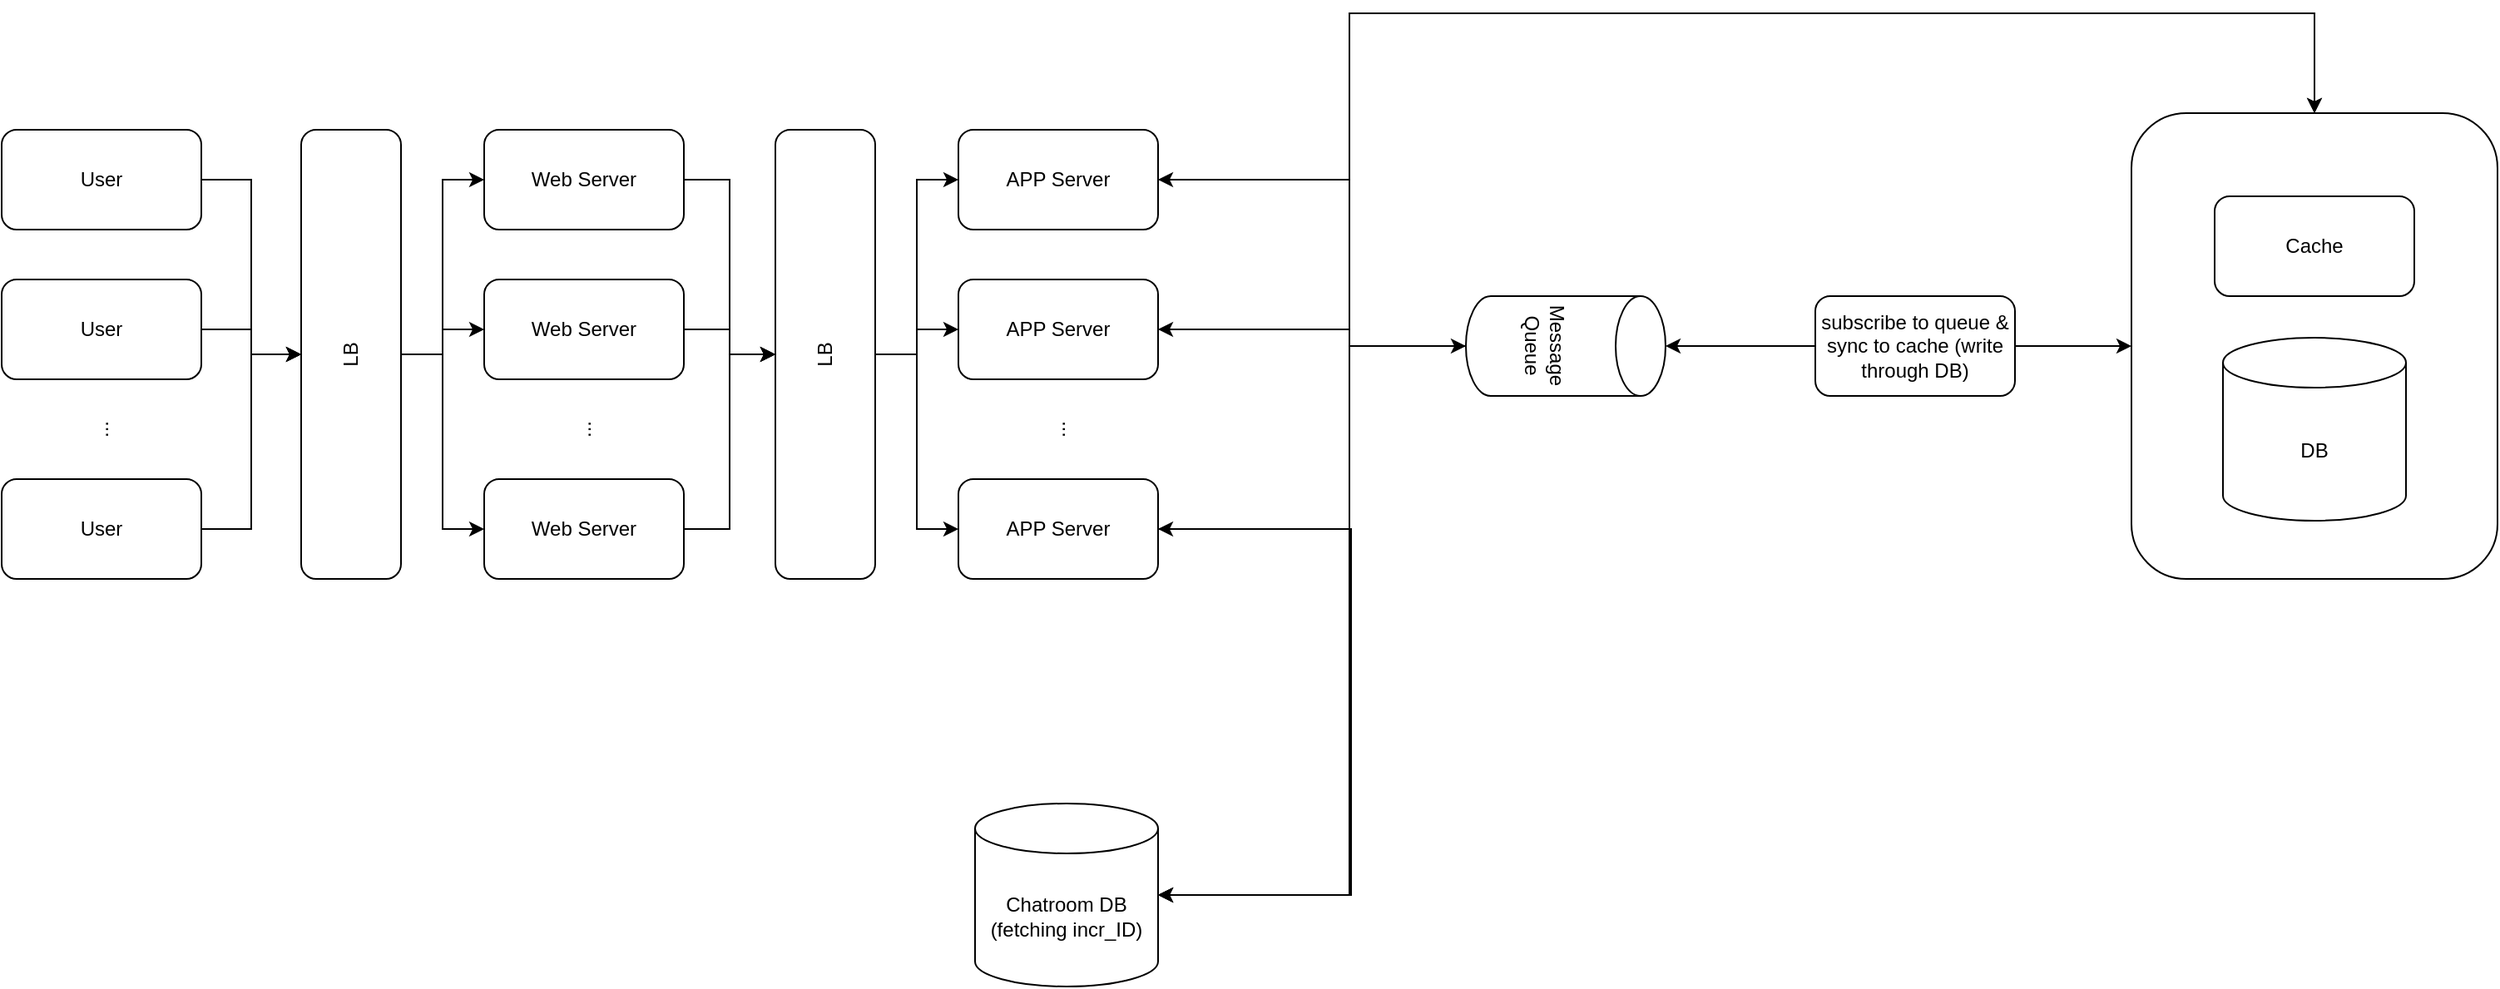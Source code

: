 <mxfile version="14.6.1" type="github">
  <diagram id="Ri_dV_QxxgGJ33HwZyiU" name="Page-1">
    <mxGraphModel dx="1422" dy="762" grid="1" gridSize="10" guides="1" tooltips="1" connect="1" arrows="1" fold="1" page="1" pageScale="1" pageWidth="850" pageHeight="1100" math="0" shadow="0">
      <root>
        <mxCell id="0" />
        <mxCell id="1" parent="0" />
        <mxCell id="qL_qDWSlDaNqRgMawLDd-29" style="edgeStyle=orthogonalEdgeStyle;rounded=0;orthogonalLoop=1;jettySize=auto;html=1;entryX=1;entryY=0.5;entryDx=0;entryDy=0;" edge="1" parent="1" source="qL_qDWSlDaNqRgMawLDd-3" target="SnRW_mnpKa16nUAEccEO-23">
          <mxGeometry relative="1" as="geometry">
            <Array as="points">
              <mxPoint x="1440" y="20" />
              <mxPoint x="860" y="20" />
              <mxPoint x="860" y="120" />
            </Array>
          </mxGeometry>
        </mxCell>
        <mxCell id="qL_qDWSlDaNqRgMawLDd-3" value="" style="rounded=1;whiteSpace=wrap;html=1;" vertex="1" parent="1">
          <mxGeometry x="1330" y="80" width="220" height="280" as="geometry" />
        </mxCell>
        <mxCell id="SnRW_mnpKa16nUAEccEO-1" value="" style="edgeStyle=orthogonalEdgeStyle;rounded=0;orthogonalLoop=1;jettySize=auto;html=1;" parent="1" source="SnRW_mnpKa16nUAEccEO-2" target="SnRW_mnpKa16nUAEccEO-11" edge="1">
          <mxGeometry relative="1" as="geometry" />
        </mxCell>
        <mxCell id="SnRW_mnpKa16nUAEccEO-2" value="User" style="rounded=1;whiteSpace=wrap;html=1;" parent="1" vertex="1">
          <mxGeometry x="50" y="90" width="120" height="60" as="geometry" />
        </mxCell>
        <mxCell id="SnRW_mnpKa16nUAEccEO-3" style="edgeStyle=orthogonalEdgeStyle;rounded=0;orthogonalLoop=1;jettySize=auto;html=1;entryX=0.5;entryY=0;entryDx=0;entryDy=0;" parent="1" source="SnRW_mnpKa16nUAEccEO-4" target="SnRW_mnpKa16nUAEccEO-11" edge="1">
          <mxGeometry relative="1" as="geometry" />
        </mxCell>
        <mxCell id="SnRW_mnpKa16nUAEccEO-4" value="User" style="rounded=1;whiteSpace=wrap;html=1;" parent="1" vertex="1">
          <mxGeometry x="50" y="180" width="120" height="60" as="geometry" />
        </mxCell>
        <mxCell id="SnRW_mnpKa16nUAEccEO-5" style="edgeStyle=orthogonalEdgeStyle;rounded=0;orthogonalLoop=1;jettySize=auto;html=1;entryX=0.5;entryY=0;entryDx=0;entryDy=0;" parent="1" source="SnRW_mnpKa16nUAEccEO-6" target="SnRW_mnpKa16nUAEccEO-11" edge="1">
          <mxGeometry relative="1" as="geometry" />
        </mxCell>
        <mxCell id="SnRW_mnpKa16nUAEccEO-6" value="User" style="rounded=1;whiteSpace=wrap;html=1;" parent="1" vertex="1">
          <mxGeometry x="50" y="300" width="120" height="60" as="geometry" />
        </mxCell>
        <mxCell id="SnRW_mnpKa16nUAEccEO-7" value="..." style="text;html=1;strokeColor=none;fillColor=none;align=center;verticalAlign=middle;whiteSpace=wrap;rounded=0;rotation=-90;" parent="1" vertex="1">
          <mxGeometry x="90" y="260" width="40" height="20" as="geometry" />
        </mxCell>
        <mxCell id="SnRW_mnpKa16nUAEccEO-8" style="edgeStyle=orthogonalEdgeStyle;rounded=0;orthogonalLoop=1;jettySize=auto;html=1;entryX=0;entryY=0.5;entryDx=0;entryDy=0;" parent="1" source="SnRW_mnpKa16nUAEccEO-11" target="SnRW_mnpKa16nUAEccEO-13" edge="1">
          <mxGeometry relative="1" as="geometry" />
        </mxCell>
        <mxCell id="SnRW_mnpKa16nUAEccEO-9" style="edgeStyle=orthogonalEdgeStyle;rounded=0;orthogonalLoop=1;jettySize=auto;html=1;entryX=0;entryY=0.5;entryDx=0;entryDy=0;" parent="1" source="SnRW_mnpKa16nUAEccEO-11" target="SnRW_mnpKa16nUAEccEO-15" edge="1">
          <mxGeometry relative="1" as="geometry" />
        </mxCell>
        <mxCell id="SnRW_mnpKa16nUAEccEO-10" style="edgeStyle=orthogonalEdgeStyle;rounded=0;orthogonalLoop=1;jettySize=auto;html=1;entryX=0;entryY=0.5;entryDx=0;entryDy=0;" parent="1" source="SnRW_mnpKa16nUAEccEO-11" target="SnRW_mnpKa16nUAEccEO-17" edge="1">
          <mxGeometry relative="1" as="geometry" />
        </mxCell>
        <mxCell id="SnRW_mnpKa16nUAEccEO-11" value="LB" style="rounded=1;whiteSpace=wrap;html=1;rotation=-90;" parent="1" vertex="1">
          <mxGeometry x="125" y="195" width="270" height="60" as="geometry" />
        </mxCell>
        <mxCell id="SnRW_mnpKa16nUAEccEO-12" value="" style="edgeStyle=orthogonalEdgeStyle;rounded=0;orthogonalLoop=1;jettySize=auto;html=1;" parent="1" source="SnRW_mnpKa16nUAEccEO-13" target="SnRW_mnpKa16nUAEccEO-22" edge="1">
          <mxGeometry relative="1" as="geometry" />
        </mxCell>
        <mxCell id="SnRW_mnpKa16nUAEccEO-13" value="Web Server" style="rounded=1;whiteSpace=wrap;html=1;" parent="1" vertex="1">
          <mxGeometry x="340" y="90" width="120" height="60" as="geometry" />
        </mxCell>
        <mxCell id="SnRW_mnpKa16nUAEccEO-14" style="edgeStyle=orthogonalEdgeStyle;rounded=0;orthogonalLoop=1;jettySize=auto;html=1;" parent="1" source="SnRW_mnpKa16nUAEccEO-15" target="SnRW_mnpKa16nUAEccEO-22" edge="1">
          <mxGeometry relative="1" as="geometry" />
        </mxCell>
        <mxCell id="SnRW_mnpKa16nUAEccEO-15" value="Web Server" style="rounded=1;whiteSpace=wrap;html=1;" parent="1" vertex="1">
          <mxGeometry x="340" y="180" width="120" height="60" as="geometry" />
        </mxCell>
        <mxCell id="SnRW_mnpKa16nUAEccEO-16" style="edgeStyle=orthogonalEdgeStyle;rounded=0;orthogonalLoop=1;jettySize=auto;html=1;entryX=0.5;entryY=0;entryDx=0;entryDy=0;" parent="1" source="SnRW_mnpKa16nUAEccEO-17" target="SnRW_mnpKa16nUAEccEO-22" edge="1">
          <mxGeometry relative="1" as="geometry" />
        </mxCell>
        <mxCell id="SnRW_mnpKa16nUAEccEO-17" value="Web Server" style="rounded=1;whiteSpace=wrap;html=1;" parent="1" vertex="1">
          <mxGeometry x="340" y="300" width="120" height="60" as="geometry" />
        </mxCell>
        <mxCell id="SnRW_mnpKa16nUAEccEO-18" value="..." style="text;html=1;strokeColor=none;fillColor=none;align=center;verticalAlign=middle;whiteSpace=wrap;rounded=0;rotation=-90;" parent="1" vertex="1">
          <mxGeometry x="380" y="260" width="40" height="20" as="geometry" />
        </mxCell>
        <mxCell id="SnRW_mnpKa16nUAEccEO-19" style="edgeStyle=orthogonalEdgeStyle;rounded=0;orthogonalLoop=1;jettySize=auto;html=1;entryX=0;entryY=0.5;entryDx=0;entryDy=0;" parent="1" source="SnRW_mnpKa16nUAEccEO-22" target="SnRW_mnpKa16nUAEccEO-23" edge="1">
          <mxGeometry relative="1" as="geometry" />
        </mxCell>
        <mxCell id="SnRW_mnpKa16nUAEccEO-20" style="edgeStyle=orthogonalEdgeStyle;rounded=0;orthogonalLoop=1;jettySize=auto;html=1;entryX=0;entryY=0.5;entryDx=0;entryDy=0;" parent="1" source="SnRW_mnpKa16nUAEccEO-22" target="SnRW_mnpKa16nUAEccEO-24" edge="1">
          <mxGeometry relative="1" as="geometry" />
        </mxCell>
        <mxCell id="SnRW_mnpKa16nUAEccEO-21" style="edgeStyle=orthogonalEdgeStyle;rounded=0;orthogonalLoop=1;jettySize=auto;html=1;entryX=0;entryY=0.5;entryDx=0;entryDy=0;" parent="1" source="SnRW_mnpKa16nUAEccEO-22" target="SnRW_mnpKa16nUAEccEO-25" edge="1">
          <mxGeometry relative="1" as="geometry" />
        </mxCell>
        <mxCell id="SnRW_mnpKa16nUAEccEO-22" value="LB" style="rounded=1;whiteSpace=wrap;html=1;rotation=-90;" parent="1" vertex="1">
          <mxGeometry x="410" y="195" width="270" height="60" as="geometry" />
        </mxCell>
        <mxCell id="qL_qDWSlDaNqRgMawLDd-8" style="edgeStyle=orthogonalEdgeStyle;rounded=0;orthogonalLoop=1;jettySize=auto;html=1;entryX=1;entryY=0.5;entryDx=0;entryDy=0;entryPerimeter=0;" edge="1" parent="1" source="SnRW_mnpKa16nUAEccEO-23" target="qL_qDWSlDaNqRgMawLDd-4">
          <mxGeometry relative="1" as="geometry">
            <Array as="points">
              <mxPoint x="860" y="120" />
              <mxPoint x="860" y="550" />
            </Array>
          </mxGeometry>
        </mxCell>
        <mxCell id="qL_qDWSlDaNqRgMawLDd-27" style="edgeStyle=orthogonalEdgeStyle;rounded=0;orthogonalLoop=1;jettySize=auto;html=1;" edge="1" parent="1" source="SnRW_mnpKa16nUAEccEO-23" target="qL_qDWSlDaNqRgMawLDd-3">
          <mxGeometry relative="1" as="geometry">
            <Array as="points">
              <mxPoint x="860" y="120" />
              <mxPoint x="860" y="20" />
              <mxPoint x="1440" y="20" />
            </Array>
          </mxGeometry>
        </mxCell>
        <mxCell id="qL_qDWSlDaNqRgMawLDd-28" style="edgeStyle=orthogonalEdgeStyle;rounded=0;orthogonalLoop=1;jettySize=auto;html=1;entryX=0.5;entryY=1;entryDx=0;entryDy=0;entryPerimeter=0;" edge="1" parent="1" source="SnRW_mnpKa16nUAEccEO-23" target="qL_qDWSlDaNqRgMawLDd-13">
          <mxGeometry relative="1" as="geometry">
            <Array as="points">
              <mxPoint x="860" y="120" />
              <mxPoint x="860" y="220" />
            </Array>
          </mxGeometry>
        </mxCell>
        <mxCell id="SnRW_mnpKa16nUAEccEO-23" value="APP Server" style="rounded=1;whiteSpace=wrap;html=1;" parent="1" vertex="1">
          <mxGeometry x="625" y="90" width="120" height="60" as="geometry" />
        </mxCell>
        <mxCell id="qL_qDWSlDaNqRgMawLDd-9" style="edgeStyle=orthogonalEdgeStyle;rounded=0;orthogonalLoop=1;jettySize=auto;html=1;entryX=1;entryY=0.5;entryDx=0;entryDy=0;entryPerimeter=0;" edge="1" parent="1" source="SnRW_mnpKa16nUAEccEO-24" target="qL_qDWSlDaNqRgMawLDd-4">
          <mxGeometry relative="1" as="geometry">
            <Array as="points">
              <mxPoint x="860" y="210" />
              <mxPoint x="860" y="550" />
            </Array>
          </mxGeometry>
        </mxCell>
        <mxCell id="qL_qDWSlDaNqRgMawLDd-25" style="edgeStyle=orthogonalEdgeStyle;rounded=0;orthogonalLoop=1;jettySize=auto;html=1;entryX=0.5;entryY=0;entryDx=0;entryDy=0;" edge="1" parent="1" source="SnRW_mnpKa16nUAEccEO-24" target="qL_qDWSlDaNqRgMawLDd-3">
          <mxGeometry relative="1" as="geometry">
            <Array as="points">
              <mxPoint x="860" y="210" />
              <mxPoint x="860" y="20" />
              <mxPoint x="1440" y="20" />
            </Array>
          </mxGeometry>
        </mxCell>
        <mxCell id="SnRW_mnpKa16nUAEccEO-24" value="APP Server" style="rounded=1;whiteSpace=wrap;html=1;" parent="1" vertex="1">
          <mxGeometry x="625" y="180" width="120" height="60" as="geometry" />
        </mxCell>
        <mxCell id="qL_qDWSlDaNqRgMawLDd-10" style="edgeStyle=orthogonalEdgeStyle;rounded=0;orthogonalLoop=1;jettySize=auto;html=1;entryX=1;entryY=0.5;entryDx=0;entryDy=0;entryPerimeter=0;" edge="1" parent="1" source="SnRW_mnpKa16nUAEccEO-25" target="qL_qDWSlDaNqRgMawLDd-4">
          <mxGeometry relative="1" as="geometry">
            <Array as="points">
              <mxPoint x="861" y="330" />
              <mxPoint x="861" y="550" />
            </Array>
          </mxGeometry>
        </mxCell>
        <mxCell id="SnRW_mnpKa16nUAEccEO-25" value="APP Server" style="rounded=1;whiteSpace=wrap;html=1;" parent="1" vertex="1">
          <mxGeometry x="625" y="300" width="120" height="60" as="geometry" />
        </mxCell>
        <mxCell id="SnRW_mnpKa16nUAEccEO-26" value="..." style="text;html=1;strokeColor=none;fillColor=none;align=center;verticalAlign=middle;whiteSpace=wrap;rounded=0;rotation=-90;" parent="1" vertex="1">
          <mxGeometry x="665" y="260" width="40" height="20" as="geometry" />
        </mxCell>
        <mxCell id="qL_qDWSlDaNqRgMawLDd-1" value="Cache" style="rounded=1;whiteSpace=wrap;html=1;" vertex="1" parent="1">
          <mxGeometry x="1380" y="130" width="120" height="60" as="geometry" />
        </mxCell>
        <mxCell id="qL_qDWSlDaNqRgMawLDd-2" value="DB" style="shape=cylinder3;whiteSpace=wrap;html=1;boundedLbl=1;backgroundOutline=1;size=15;" vertex="1" parent="1">
          <mxGeometry x="1385" y="215" width="110" height="110" as="geometry" />
        </mxCell>
        <mxCell id="qL_qDWSlDaNqRgMawLDd-4" value="Chatroom DB (fetching incr_ID)" style="shape=cylinder3;whiteSpace=wrap;html=1;boundedLbl=1;backgroundOutline=1;size=15;" vertex="1" parent="1">
          <mxGeometry x="635" y="495" width="110" height="110" as="geometry" />
        </mxCell>
        <mxCell id="qL_qDWSlDaNqRgMawLDd-30" style="edgeStyle=orthogonalEdgeStyle;rounded=0;orthogonalLoop=1;jettySize=auto;html=1;entryX=1;entryY=0.5;entryDx=0;entryDy=0;" edge="1" parent="1" source="qL_qDWSlDaNqRgMawLDd-13" target="SnRW_mnpKa16nUAEccEO-24">
          <mxGeometry relative="1" as="geometry">
            <Array as="points">
              <mxPoint x="860" y="220" />
              <mxPoint x="860" y="210" />
            </Array>
          </mxGeometry>
        </mxCell>
        <mxCell id="qL_qDWSlDaNqRgMawLDd-31" style="edgeStyle=orthogonalEdgeStyle;rounded=0;orthogonalLoop=1;jettySize=auto;html=1;entryX=1;entryY=0.5;entryDx=0;entryDy=0;" edge="1" parent="1" source="qL_qDWSlDaNqRgMawLDd-13" target="SnRW_mnpKa16nUAEccEO-25">
          <mxGeometry relative="1" as="geometry">
            <Array as="points">
              <mxPoint x="860" y="220" />
              <mxPoint x="860" y="330" />
            </Array>
          </mxGeometry>
        </mxCell>
        <mxCell id="qL_qDWSlDaNqRgMawLDd-13" value="Message Queue" style="shape=cylinder3;whiteSpace=wrap;html=1;boundedLbl=1;backgroundOutline=1;size=15;rotation=90;" vertex="1" parent="1">
          <mxGeometry x="960" y="160" width="60" height="120" as="geometry" />
        </mxCell>
        <mxCell id="qL_qDWSlDaNqRgMawLDd-22" value="" style="edgeStyle=orthogonalEdgeStyle;rounded=0;orthogonalLoop=1;jettySize=auto;html=1;" edge="1" parent="1" source="qL_qDWSlDaNqRgMawLDd-21" target="qL_qDWSlDaNqRgMawLDd-13">
          <mxGeometry relative="1" as="geometry" />
        </mxCell>
        <mxCell id="qL_qDWSlDaNqRgMawLDd-23" value="" style="edgeStyle=orthogonalEdgeStyle;rounded=0;orthogonalLoop=1;jettySize=auto;html=1;" edge="1" parent="1" source="qL_qDWSlDaNqRgMawLDd-21" target="qL_qDWSlDaNqRgMawLDd-3">
          <mxGeometry relative="1" as="geometry">
            <mxPoint x="1030" y="410" as="targetPoint" />
          </mxGeometry>
        </mxCell>
        <mxCell id="qL_qDWSlDaNqRgMawLDd-21" value="subscribe to queue &amp;amp; sync to cache (write through DB)" style="rounded=1;whiteSpace=wrap;html=1;" vertex="1" parent="1">
          <mxGeometry x="1140" y="190" width="120" height="60" as="geometry" />
        </mxCell>
      </root>
    </mxGraphModel>
  </diagram>
</mxfile>
